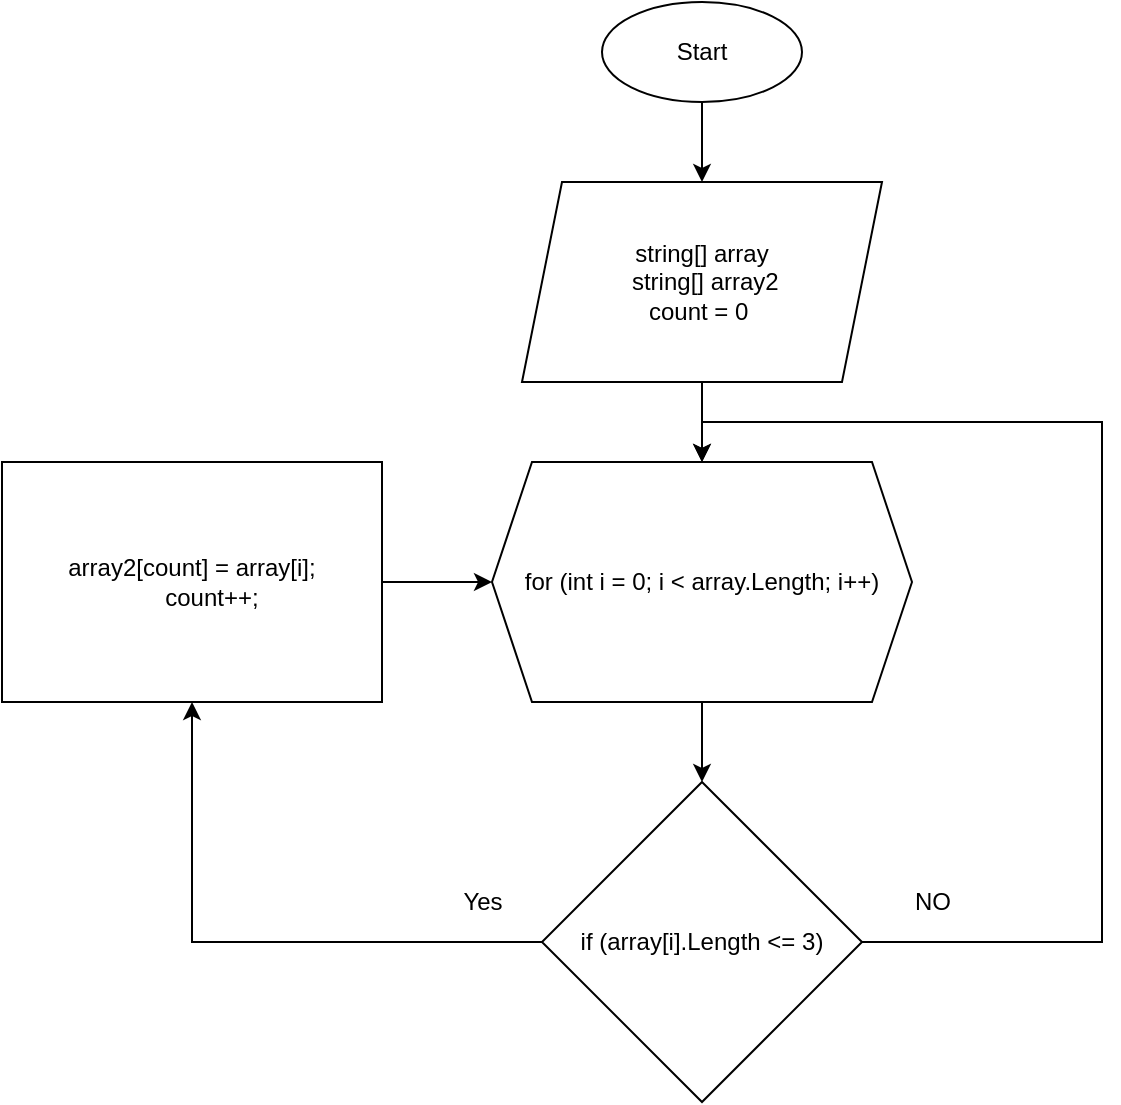 <mxfile version="21.2.1" type="github">
  <diagram name="Страница 1" id="0ulHqbGAMeNDzFHkG98j">
    <mxGraphModel dx="874" dy="452" grid="1" gridSize="10" guides="1" tooltips="1" connect="1" arrows="1" fold="1" page="1" pageScale="1" pageWidth="827" pageHeight="1169" math="0" shadow="0">
      <root>
        <mxCell id="0" />
        <mxCell id="1" parent="0" />
        <mxCell id="8VeXlk-6JNASUZrkvvAH-1" value="" style="edgeStyle=orthogonalEdgeStyle;rounded=0;orthogonalLoop=1;jettySize=auto;html=1;" edge="1" parent="1" source="8VeXlk-6JNASUZrkvvAH-2" target="8VeXlk-6JNASUZrkvvAH-4">
          <mxGeometry relative="1" as="geometry" />
        </mxCell>
        <mxCell id="8VeXlk-6JNASUZrkvvAH-2" value="Start" style="ellipse;whiteSpace=wrap;html=1;" vertex="1" parent="1">
          <mxGeometry x="350" y="10" width="100" height="50" as="geometry" />
        </mxCell>
        <mxCell id="8VeXlk-6JNASUZrkvvAH-3" value="" style="edgeStyle=orthogonalEdgeStyle;rounded=0;orthogonalLoop=1;jettySize=auto;html=1;" edge="1" parent="1" source="8VeXlk-6JNASUZrkvvAH-4">
          <mxGeometry relative="1" as="geometry">
            <mxPoint x="400" y="240" as="targetPoint" />
          </mxGeometry>
        </mxCell>
        <mxCell id="8VeXlk-6JNASUZrkvvAH-4" value="string[] array&lt;br&gt;&amp;nbsp;string[] array2&lt;br&gt;count = 0&amp;nbsp;" style="shape=parallelogram;perimeter=parallelogramPerimeter;whiteSpace=wrap;html=1;fixedSize=1;" vertex="1" parent="1">
          <mxGeometry x="310" y="100" width="180" height="100" as="geometry" />
        </mxCell>
        <mxCell id="8VeXlk-6JNASUZrkvvAH-5" value="" style="edgeStyle=orthogonalEdgeStyle;rounded=0;orthogonalLoop=1;jettySize=auto;html=1;" edge="1" parent="1" source="8VeXlk-6JNASUZrkvvAH-6" target="8VeXlk-6JNASUZrkvvAH-9">
          <mxGeometry relative="1" as="geometry" />
        </mxCell>
        <mxCell id="8VeXlk-6JNASUZrkvvAH-6" value="for (int i = 0; i &amp;lt; array.Length; i++)" style="shape=hexagon;perimeter=hexagonPerimeter2;whiteSpace=wrap;html=1;fixedSize=1;" vertex="1" parent="1">
          <mxGeometry x="295" y="240" width="210" height="120" as="geometry" />
        </mxCell>
        <mxCell id="8VeXlk-6JNASUZrkvvAH-7" style="edgeStyle=orthogonalEdgeStyle;rounded=0;orthogonalLoop=1;jettySize=auto;html=1;entryX=0.5;entryY=1;entryDx=0;entryDy=0;" edge="1" parent="1" source="8VeXlk-6JNASUZrkvvAH-9" target="8VeXlk-6JNASUZrkvvAH-11">
          <mxGeometry relative="1" as="geometry" />
        </mxCell>
        <mxCell id="8VeXlk-6JNASUZrkvvAH-8" style="edgeStyle=orthogonalEdgeStyle;rounded=0;orthogonalLoop=1;jettySize=auto;html=1;entryX=0.5;entryY=0;entryDx=0;entryDy=0;" edge="1" parent="1" source="8VeXlk-6JNASUZrkvvAH-9" target="8VeXlk-6JNASUZrkvvAH-6">
          <mxGeometry relative="1" as="geometry">
            <Array as="points">
              <mxPoint x="600" y="480" />
              <mxPoint x="600" y="220" />
              <mxPoint x="400" y="220" />
            </Array>
          </mxGeometry>
        </mxCell>
        <mxCell id="8VeXlk-6JNASUZrkvvAH-9" value="if (array[i].Length &amp;lt;= 3)" style="rhombus;whiteSpace=wrap;html=1;" vertex="1" parent="1">
          <mxGeometry x="320" y="400" width="160" height="160" as="geometry" />
        </mxCell>
        <mxCell id="8VeXlk-6JNASUZrkvvAH-10" style="edgeStyle=orthogonalEdgeStyle;rounded=0;orthogonalLoop=1;jettySize=auto;html=1;entryX=0;entryY=0.5;entryDx=0;entryDy=0;" edge="1" parent="1" source="8VeXlk-6JNASUZrkvvAH-11" target="8VeXlk-6JNASUZrkvvAH-6">
          <mxGeometry relative="1" as="geometry" />
        </mxCell>
        <mxCell id="8VeXlk-6JNASUZrkvvAH-11" value="array2[count] = array[i];&#xa;      count++;" style="rounded=0;whiteSpace=wrap;html=1;" vertex="1" parent="1">
          <mxGeometry x="50" y="240" width="190" height="120" as="geometry" />
        </mxCell>
        <mxCell id="8VeXlk-6JNASUZrkvvAH-12" value="Yes" style="text;html=1;align=center;verticalAlign=middle;resizable=0;points=[];autosize=1;strokeColor=none;fillColor=none;" vertex="1" parent="1">
          <mxGeometry x="270" y="445" width="40" height="30" as="geometry" />
        </mxCell>
        <mxCell id="8VeXlk-6JNASUZrkvvAH-13" value="NO" style="text;html=1;align=center;verticalAlign=middle;resizable=0;points=[];autosize=1;strokeColor=none;fillColor=none;" vertex="1" parent="1">
          <mxGeometry x="495" y="445" width="40" height="30" as="geometry" />
        </mxCell>
      </root>
    </mxGraphModel>
  </diagram>
</mxfile>
